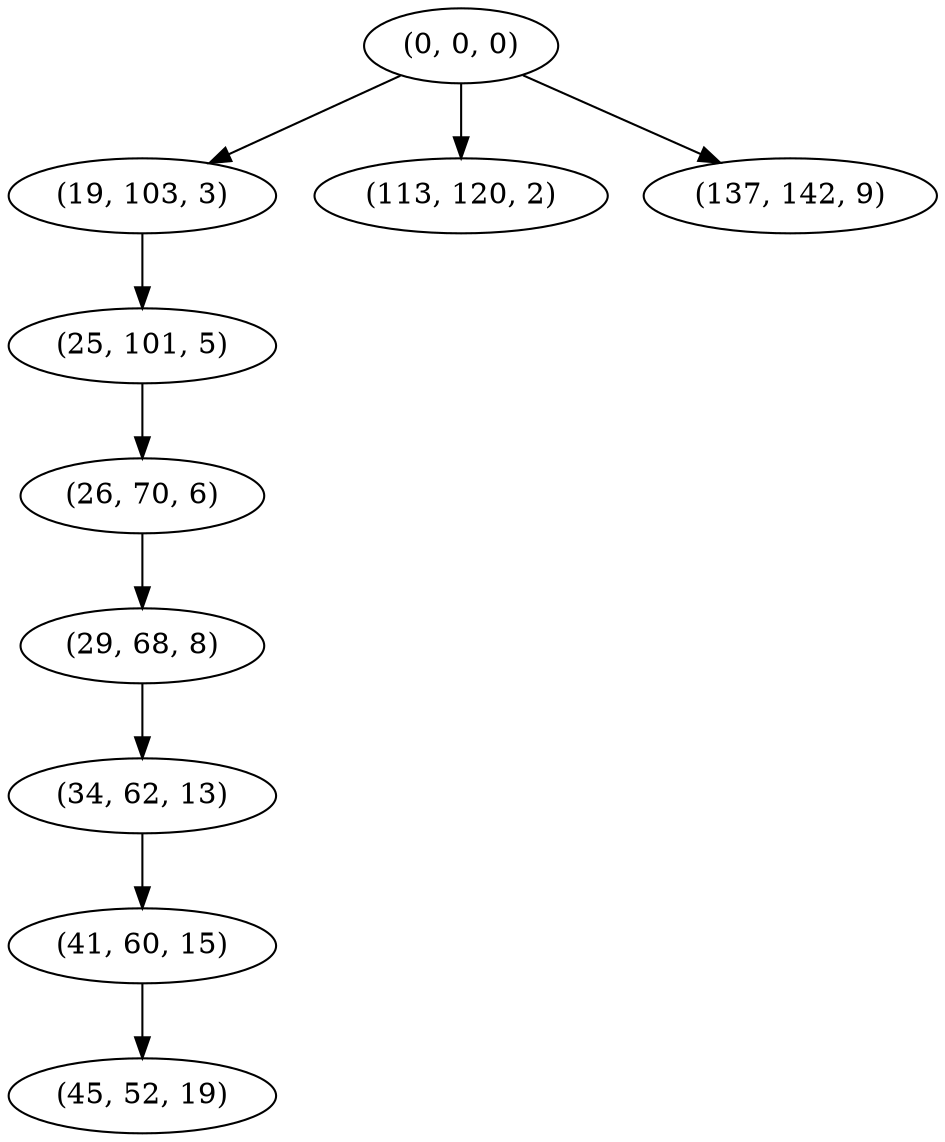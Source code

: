 digraph tree {
    "(0, 0, 0)";
    "(19, 103, 3)";
    "(25, 101, 5)";
    "(26, 70, 6)";
    "(29, 68, 8)";
    "(34, 62, 13)";
    "(41, 60, 15)";
    "(45, 52, 19)";
    "(113, 120, 2)";
    "(137, 142, 9)";
    "(0, 0, 0)" -> "(19, 103, 3)";
    "(0, 0, 0)" -> "(113, 120, 2)";
    "(0, 0, 0)" -> "(137, 142, 9)";
    "(19, 103, 3)" -> "(25, 101, 5)";
    "(25, 101, 5)" -> "(26, 70, 6)";
    "(26, 70, 6)" -> "(29, 68, 8)";
    "(29, 68, 8)" -> "(34, 62, 13)";
    "(34, 62, 13)" -> "(41, 60, 15)";
    "(41, 60, 15)" -> "(45, 52, 19)";
}
